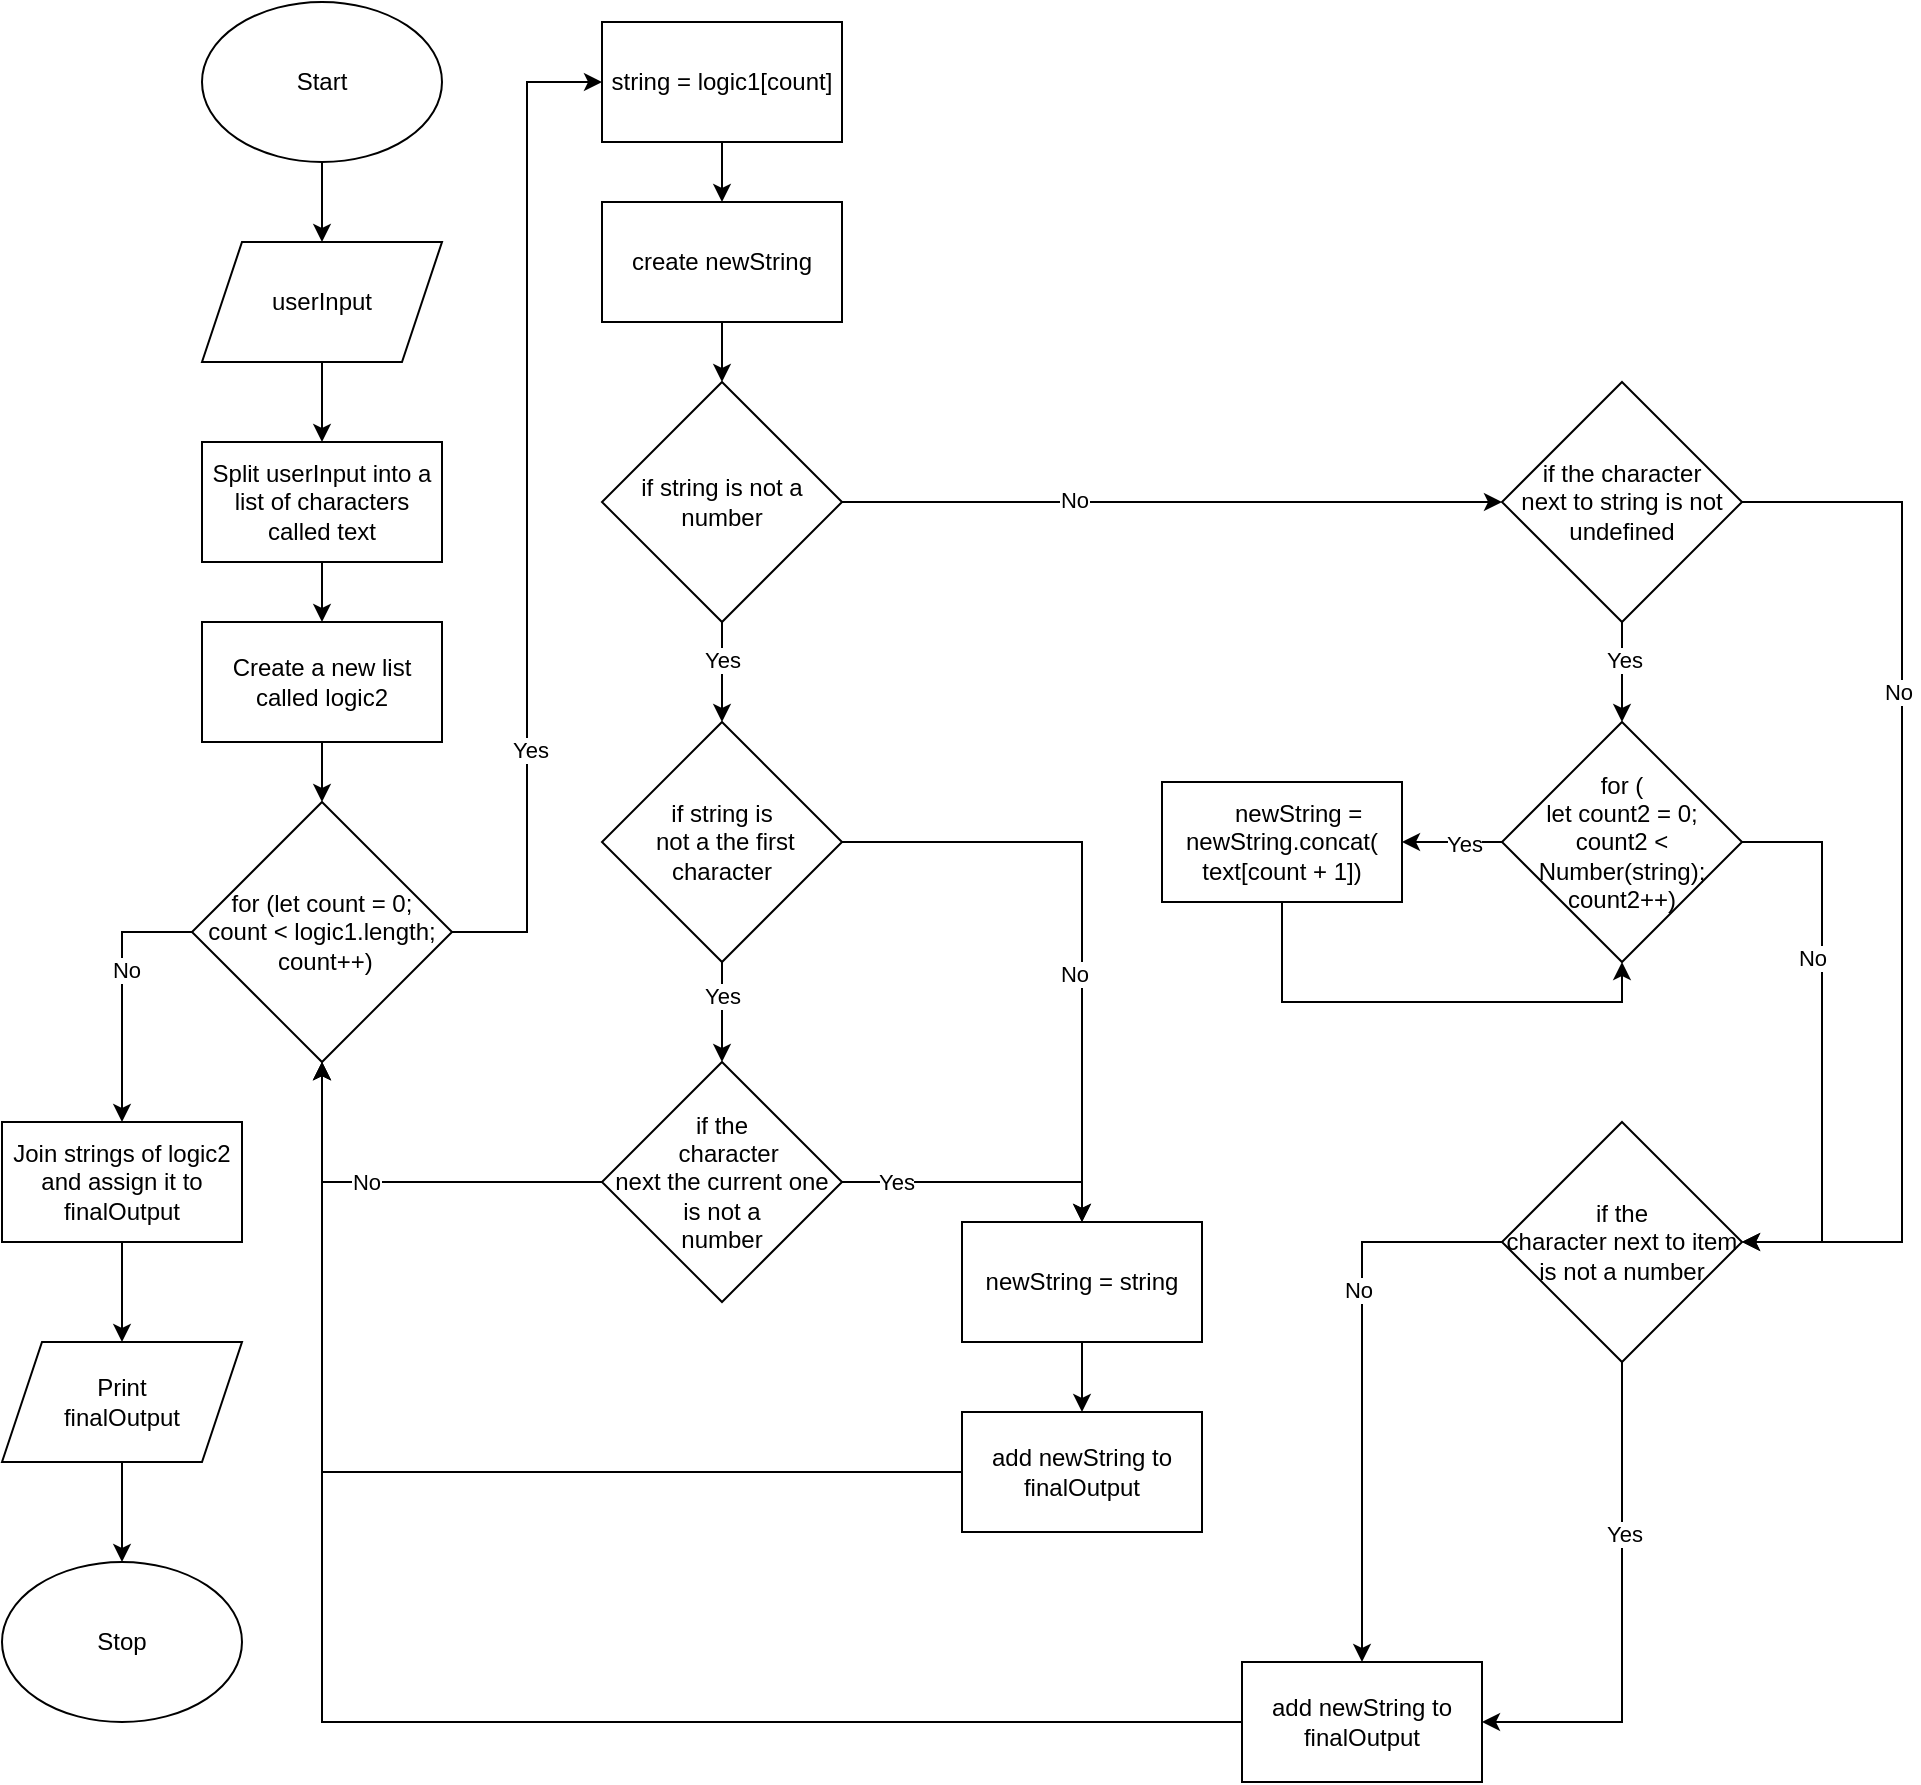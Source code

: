 <mxfile>
    <diagram id="X2Cii_BnWs7a-SNx_FgB" name="Page-1">
        <mxGraphModel dx="994" dy="630" grid="1" gridSize="10" guides="1" tooltips="1" connect="1" arrows="1" fold="1" page="1" pageScale="1" pageWidth="827" pageHeight="1169" math="0" shadow="0">
            <root>
                <mxCell id="0"/>
                <mxCell id="1" parent="0"/>
                <mxCell id="2" style="edgeStyle=none;html=1;exitX=0.5;exitY=1;exitDx=0;exitDy=0;" edge="1" parent="1" source="3" target="5">
                    <mxGeometry relative="1" as="geometry"/>
                </mxCell>
                <mxCell id="3" value="Start" style="ellipse;whiteSpace=wrap;html=1;" vertex="1" parent="1">
                    <mxGeometry x="120" y="40" width="120" height="80" as="geometry"/>
                </mxCell>
                <mxCell id="4" style="edgeStyle=none;html=1;exitX=0.5;exitY=1;exitDx=0;exitDy=0;entryX=0.5;entryY=0;entryDx=0;entryDy=0;" edge="1" parent="1" source="5" target="7">
                    <mxGeometry relative="1" as="geometry"/>
                </mxCell>
                <mxCell id="5" value="userInput" style="shape=parallelogram;perimeter=parallelogramPerimeter;whiteSpace=wrap;html=1;fixedSize=1;" vertex="1" parent="1">
                    <mxGeometry x="120" y="160" width="120" height="60" as="geometry"/>
                </mxCell>
                <mxCell id="6" style="edgeStyle=none;html=1;exitX=0.5;exitY=1;exitDx=0;exitDy=0;" edge="1" parent="1" source="7" target="9">
                    <mxGeometry relative="1" as="geometry"/>
                </mxCell>
                <mxCell id="7" value="Split userInput into a list of characters called text" style="rounded=0;whiteSpace=wrap;html=1;" vertex="1" parent="1">
                    <mxGeometry x="120" y="260" width="120" height="60" as="geometry"/>
                </mxCell>
                <mxCell id="8" style="edgeStyle=none;html=1;exitX=0.5;exitY=1;exitDx=0;exitDy=0;entryX=0.5;entryY=0;entryDx=0;entryDy=0;" edge="1" parent="1" source="9" target="14">
                    <mxGeometry relative="1" as="geometry"/>
                </mxCell>
                <mxCell id="9" value="Create a new list called logic2" style="rounded=0;whiteSpace=wrap;html=1;" vertex="1" parent="1">
                    <mxGeometry x="120" y="350" width="120" height="60" as="geometry"/>
                </mxCell>
                <mxCell id="10" style="edgeStyle=orthogonalEdgeStyle;rounded=0;html=1;exitX=1;exitY=0.5;exitDx=0;exitDy=0;entryX=0;entryY=0.5;entryDx=0;entryDy=0;" edge="1" parent="1" source="14" target="16">
                    <mxGeometry relative="1" as="geometry"/>
                </mxCell>
                <mxCell id="11" value="Yes" style="edgeLabel;html=1;align=center;verticalAlign=middle;resizable=0;points=[];" vertex="1" connectable="0" parent="10">
                    <mxGeometry x="-0.486" y="-1" relative="1" as="geometry">
                        <mxPoint as="offset"/>
                    </mxGeometry>
                </mxCell>
                <mxCell id="12" style="edgeStyle=orthogonalEdgeStyle;rounded=0;html=1;exitX=0;exitY=0.5;exitDx=0;exitDy=0;entryX=0.5;entryY=0;entryDx=0;entryDy=0;" edge="1" parent="1" source="14" target="60">
                    <mxGeometry relative="1" as="geometry"/>
                </mxCell>
                <mxCell id="13" value="No" style="edgeLabel;html=1;align=center;verticalAlign=middle;resizable=0;points=[];" vertex="1" connectable="0" parent="12">
                    <mxGeometry x="-0.177" y="2" relative="1" as="geometry">
                        <mxPoint as="offset"/>
                    </mxGeometry>
                </mxCell>
                <mxCell id="14" value="for (let count = 0; &lt;br&gt;count &amp;lt; logic1.length;&lt;br&gt;&amp;nbsp;count++)" style="rhombus;whiteSpace=wrap;html=1;" vertex="1" parent="1">
                    <mxGeometry x="115" y="440" width="130" height="130" as="geometry"/>
                </mxCell>
                <mxCell id="15" style="edgeStyle=orthogonalEdgeStyle;rounded=0;html=1;exitX=0.5;exitY=1;exitDx=0;exitDy=0;entryX=0.5;entryY=0;entryDx=0;entryDy=0;" edge="1" parent="1" source="16" target="18">
                    <mxGeometry relative="1" as="geometry"/>
                </mxCell>
                <mxCell id="16" value="string = logic1[count]" style="rounded=0;whiteSpace=wrap;html=1;" vertex="1" parent="1">
                    <mxGeometry x="320" y="50" width="120" height="60" as="geometry"/>
                </mxCell>
                <mxCell id="17" style="edgeStyle=orthogonalEdgeStyle;rounded=0;html=1;exitX=0.5;exitY=1;exitDx=0;exitDy=0;entryX=0.5;entryY=0;entryDx=0;entryDy=0;" edge="1" parent="1" source="18" target="23">
                    <mxGeometry relative="1" as="geometry"/>
                </mxCell>
                <mxCell id="18" value="create newString" style="rounded=0;whiteSpace=wrap;html=1;" vertex="1" parent="1">
                    <mxGeometry x="320" y="140" width="120" height="60" as="geometry"/>
                </mxCell>
                <mxCell id="19" style="edgeStyle=orthogonalEdgeStyle;rounded=0;html=1;exitX=0.5;exitY=1;exitDx=0;exitDy=0;entryX=0.5;entryY=0;entryDx=0;entryDy=0;" edge="1" parent="1" source="23" target="28">
                    <mxGeometry relative="1" as="geometry"/>
                </mxCell>
                <mxCell id="20" value="Yes" style="edgeLabel;html=1;align=center;verticalAlign=middle;resizable=0;points=[];" vertex="1" connectable="0" parent="19">
                    <mxGeometry x="-0.262" relative="1" as="geometry">
                        <mxPoint as="offset"/>
                    </mxGeometry>
                </mxCell>
                <mxCell id="21" style="edgeStyle=orthogonalEdgeStyle;rounded=0;html=1;exitX=1;exitY=0.5;exitDx=0;exitDy=0;" edge="1" parent="1" source="23" target="42">
                    <mxGeometry relative="1" as="geometry"/>
                </mxCell>
                <mxCell id="22" value="No" style="edgeLabel;html=1;align=center;verticalAlign=middle;resizable=0;points=[];" vertex="1" connectable="0" parent="21">
                    <mxGeometry x="-0.296" y="1" relative="1" as="geometry">
                        <mxPoint as="offset"/>
                    </mxGeometry>
                </mxCell>
                <mxCell id="23" value="if string is not a number" style="rhombus;whiteSpace=wrap;html=1;" vertex="1" parent="1">
                    <mxGeometry x="320" y="230" width="120" height="120" as="geometry"/>
                </mxCell>
                <mxCell id="24" style="edgeStyle=orthogonalEdgeStyle;rounded=0;html=1;exitX=0.5;exitY=1;exitDx=0;exitDy=0;entryX=0.5;entryY=0;entryDx=0;entryDy=0;" edge="1" parent="1" source="28" target="33">
                    <mxGeometry relative="1" as="geometry"/>
                </mxCell>
                <mxCell id="25" value="Yes" style="edgeLabel;html=1;align=center;verticalAlign=middle;resizable=0;points=[];" vertex="1" connectable="0" parent="24">
                    <mxGeometry x="-0.347" relative="1" as="geometry">
                        <mxPoint as="offset"/>
                    </mxGeometry>
                </mxCell>
                <mxCell id="26" style="edgeStyle=orthogonalEdgeStyle;rounded=0;html=1;exitX=1;exitY=0.5;exitDx=0;exitDy=0;entryX=0.5;entryY=0;entryDx=0;entryDy=0;" edge="1" parent="1" source="28" target="35">
                    <mxGeometry relative="1" as="geometry"/>
                </mxCell>
                <mxCell id="27" value="No" style="edgeLabel;html=1;align=center;verticalAlign=middle;resizable=0;points=[];" vertex="1" connectable="0" parent="26">
                    <mxGeometry x="0.2" y="-4" relative="1" as="geometry">
                        <mxPoint as="offset"/>
                    </mxGeometry>
                </mxCell>
                <mxCell id="28" value="if string is&lt;br&gt;&amp;nbsp;not a the first character" style="rhombus;whiteSpace=wrap;html=1;" vertex="1" parent="1">
                    <mxGeometry x="320" y="400" width="120" height="120" as="geometry"/>
                </mxCell>
                <mxCell id="29" style="edgeStyle=orthogonalEdgeStyle;rounded=0;html=1;exitX=1;exitY=0.5;exitDx=0;exitDy=0;entryX=0.5;entryY=0;entryDx=0;entryDy=0;" edge="1" parent="1" source="33" target="35">
                    <mxGeometry relative="1" as="geometry"/>
                </mxCell>
                <mxCell id="30" value="Yes" style="edgeLabel;html=1;align=center;verticalAlign=middle;resizable=0;points=[];" vertex="1" connectable="0" parent="29">
                    <mxGeometry x="-0.614" relative="1" as="geometry">
                        <mxPoint as="offset"/>
                    </mxGeometry>
                </mxCell>
                <mxCell id="31" style="edgeStyle=orthogonalEdgeStyle;rounded=0;html=1;exitX=0;exitY=0.5;exitDx=0;exitDy=0;entryX=0.5;entryY=1;entryDx=0;entryDy=0;" edge="1" parent="1" source="33" target="14">
                    <mxGeometry relative="1" as="geometry"/>
                </mxCell>
                <mxCell id="32" value="No" style="edgeLabel;html=1;align=center;verticalAlign=middle;resizable=0;points=[];" vertex="1" connectable="0" parent="31">
                    <mxGeometry x="0.18" relative="1" as="geometry">
                        <mxPoint as="offset"/>
                    </mxGeometry>
                </mxCell>
                <mxCell id="33" value="if the&lt;br&gt;&amp;nbsp; character &lt;br&gt;next the current one &lt;br&gt;is not a &lt;br&gt;number" style="rhombus;whiteSpace=wrap;html=1;" vertex="1" parent="1">
                    <mxGeometry x="320" y="570" width="120" height="120" as="geometry"/>
                </mxCell>
                <mxCell id="34" style="edgeStyle=orthogonalEdgeStyle;rounded=0;html=1;exitX=0.5;exitY=1;exitDx=0;exitDy=0;entryX=0.5;entryY=0;entryDx=0;entryDy=0;" edge="1" parent="1" source="35" target="37">
                    <mxGeometry relative="1" as="geometry"/>
                </mxCell>
                <mxCell id="35" value="newString = string" style="rounded=0;whiteSpace=wrap;html=1;" vertex="1" parent="1">
                    <mxGeometry x="500" y="650" width="120" height="60" as="geometry"/>
                </mxCell>
                <mxCell id="36" style="edgeStyle=orthogonalEdgeStyle;rounded=0;html=1;exitX=0;exitY=0.5;exitDx=0;exitDy=0;entryX=0.5;entryY=1;entryDx=0;entryDy=0;" edge="1" parent="1" source="37" target="14">
                    <mxGeometry relative="1" as="geometry"/>
                </mxCell>
                <mxCell id="37" value="add newString to finalOutput" style="rounded=0;whiteSpace=wrap;html=1;" vertex="1" parent="1">
                    <mxGeometry x="500" y="745" width="120" height="60" as="geometry"/>
                </mxCell>
                <mxCell id="38" style="edgeStyle=orthogonalEdgeStyle;rounded=0;html=1;exitX=0.5;exitY=1;exitDx=0;exitDy=0;entryX=0.5;entryY=0;entryDx=0;entryDy=0;" edge="1" parent="1" source="42" target="47">
                    <mxGeometry relative="1" as="geometry"/>
                </mxCell>
                <mxCell id="39" value="Yes" style="edgeLabel;html=1;align=center;verticalAlign=middle;resizable=0;points=[];" vertex="1" connectable="0" parent="38">
                    <mxGeometry x="-0.245" y="1" relative="1" as="geometry">
                        <mxPoint as="offset"/>
                    </mxGeometry>
                </mxCell>
                <mxCell id="40" style="edgeStyle=orthogonalEdgeStyle;rounded=0;html=1;exitX=1;exitY=0.5;exitDx=0;exitDy=0;entryX=1;entryY=0.5;entryDx=0;entryDy=0;" edge="1" parent="1" source="42" target="54">
                    <mxGeometry relative="1" as="geometry">
                        <Array as="points">
                            <mxPoint x="970" y="290"/>
                            <mxPoint x="970" y="660"/>
                        </Array>
                    </mxGeometry>
                </mxCell>
                <mxCell id="41" value="No" style="edgeLabel;html=1;align=center;verticalAlign=middle;resizable=0;points=[];" vertex="1" connectable="0" parent="40">
                    <mxGeometry x="-0.341" y="-2" relative="1" as="geometry">
                        <mxPoint as="offset"/>
                    </mxGeometry>
                </mxCell>
                <mxCell id="42" value="if the character&lt;br&gt;next to string is not undefined" style="rhombus;whiteSpace=wrap;html=1;" vertex="1" parent="1">
                    <mxGeometry x="770" y="230" width="120" height="120" as="geometry"/>
                </mxCell>
                <mxCell id="43" style="edgeStyle=orthogonalEdgeStyle;rounded=0;html=1;exitX=0;exitY=0.5;exitDx=0;exitDy=0;entryX=1;entryY=0.5;entryDx=0;entryDy=0;" edge="1" parent="1" source="47" target="49">
                    <mxGeometry relative="1" as="geometry"/>
                </mxCell>
                <mxCell id="44" value="Yes" style="edgeLabel;html=1;align=center;verticalAlign=middle;resizable=0;points=[];" vertex="1" connectable="0" parent="43">
                    <mxGeometry x="-0.211" y="1" relative="1" as="geometry">
                        <mxPoint as="offset"/>
                    </mxGeometry>
                </mxCell>
                <mxCell id="45" style="edgeStyle=orthogonalEdgeStyle;rounded=0;html=1;exitX=1;exitY=0.5;exitDx=0;exitDy=0;entryX=1;entryY=0.5;entryDx=0;entryDy=0;" edge="1" parent="1" source="47" target="54">
                    <mxGeometry relative="1" as="geometry">
                        <Array as="points">
                            <mxPoint x="930" y="460"/>
                            <mxPoint x="930" y="660"/>
                        </Array>
                    </mxGeometry>
                </mxCell>
                <mxCell id="46" value="No" style="edgeLabel;html=1;align=center;verticalAlign=middle;resizable=0;points=[];" vertex="1" connectable="0" parent="45">
                    <mxGeometry x="-0.303" y="-5" relative="1" as="geometry">
                        <mxPoint as="offset"/>
                    </mxGeometry>
                </mxCell>
                <mxCell id="47" value="for (&lt;br&gt;let count2 = 0; &lt;br&gt;count2 &amp;lt; Number(string); count2++)" style="rhombus;whiteSpace=wrap;html=1;" vertex="1" parent="1">
                    <mxGeometry x="770" y="400" width="120" height="120" as="geometry"/>
                </mxCell>
                <mxCell id="48" style="edgeStyle=orthogonalEdgeStyle;rounded=0;html=1;exitX=0.5;exitY=1;exitDx=0;exitDy=0;entryX=0.5;entryY=1;entryDx=0;entryDy=0;" edge="1" parent="1" source="49" target="47">
                    <mxGeometry relative="1" as="geometry">
                        <Array as="points">
                            <mxPoint x="660" y="540"/>
                            <mxPoint x="830" y="540"/>
                        </Array>
                    </mxGeometry>
                </mxCell>
                <mxCell id="49" value="&amp;nbsp; &amp;nbsp; &amp;nbsp;newString = newString.concat(&lt;br&gt;text[count + 1])" style="rounded=0;whiteSpace=wrap;html=1;" vertex="1" parent="1">
                    <mxGeometry x="600" y="430" width="120" height="60" as="geometry"/>
                </mxCell>
                <mxCell id="50" style="edgeStyle=orthogonalEdgeStyle;rounded=0;html=1;exitX=0.5;exitY=1;exitDx=0;exitDy=0;entryX=1;entryY=0.5;entryDx=0;entryDy=0;" edge="1" parent="1" source="54" target="58">
                    <mxGeometry relative="1" as="geometry">
                        <mxPoint x="830" y="780" as="targetPoint"/>
                    </mxGeometry>
                </mxCell>
                <mxCell id="51" value="Yes" style="edgeLabel;html=1;align=center;verticalAlign=middle;resizable=0;points=[];" vertex="1" connectable="0" parent="50">
                    <mxGeometry x="-0.314" y="1" relative="1" as="geometry">
                        <mxPoint as="offset"/>
                    </mxGeometry>
                </mxCell>
                <mxCell id="52" style="edgeStyle=orthogonalEdgeStyle;rounded=0;html=1;exitX=0;exitY=0.5;exitDx=0;exitDy=0;" edge="1" parent="1" source="54" target="58">
                    <mxGeometry relative="1" as="geometry"/>
                </mxCell>
                <mxCell id="53" value="No" style="edgeLabel;html=1;align=center;verticalAlign=middle;resizable=0;points=[];" vertex="1" connectable="0" parent="52">
                    <mxGeometry x="-0.333" y="-2" relative="1" as="geometry">
                        <mxPoint as="offset"/>
                    </mxGeometry>
                </mxCell>
                <mxCell id="54" value="if the &lt;br&gt;character next to item is not a number" style="rhombus;whiteSpace=wrap;html=1;" vertex="1" parent="1">
                    <mxGeometry x="770" y="600" width="120" height="120" as="geometry"/>
                </mxCell>
                <mxCell id="57" style="edgeStyle=orthogonalEdgeStyle;rounded=0;html=1;exitX=0;exitY=0.5;exitDx=0;exitDy=0;entryX=0.5;entryY=1;entryDx=0;entryDy=0;" edge="1" parent="1" source="58" target="14">
                    <mxGeometry relative="1" as="geometry"/>
                </mxCell>
                <mxCell id="58" value="add newString to finalOutput" style="rounded=0;whiteSpace=wrap;html=1;" vertex="1" parent="1">
                    <mxGeometry x="640" y="870" width="120" height="60" as="geometry"/>
                </mxCell>
                <mxCell id="59" style="edgeStyle=orthogonalEdgeStyle;rounded=0;html=1;exitX=0.5;exitY=1;exitDx=0;exitDy=0;" edge="1" parent="1" source="60" target="62">
                    <mxGeometry relative="1" as="geometry"/>
                </mxCell>
                <mxCell id="60" value="Join strings of logic2 and assign it to finalOutput" style="rounded=0;whiteSpace=wrap;html=1;" vertex="1" parent="1">
                    <mxGeometry x="20" y="600" width="120" height="60" as="geometry"/>
                </mxCell>
                <mxCell id="61" style="edgeStyle=orthogonalEdgeStyle;rounded=0;html=1;exitX=0.5;exitY=1;exitDx=0;exitDy=0;entryX=0.5;entryY=0;entryDx=0;entryDy=0;" edge="1" parent="1" source="62" target="63">
                    <mxGeometry relative="1" as="geometry"/>
                </mxCell>
                <mxCell id="62" value="Print &lt;br&gt;finalOutput" style="shape=parallelogram;perimeter=parallelogramPerimeter;whiteSpace=wrap;html=1;fixedSize=1;" vertex="1" parent="1">
                    <mxGeometry x="20" y="710" width="120" height="60" as="geometry"/>
                </mxCell>
                <mxCell id="63" value="Stop" style="ellipse;whiteSpace=wrap;html=1;" vertex="1" parent="1">
                    <mxGeometry x="20" y="820" width="120" height="80" as="geometry"/>
                </mxCell>
            </root>
        </mxGraphModel>
    </diagram>
</mxfile>